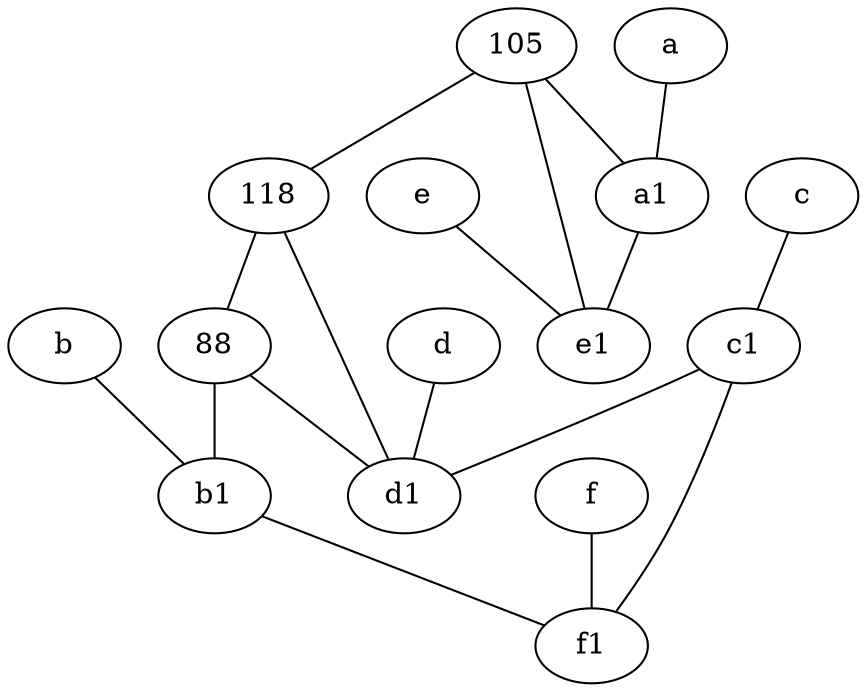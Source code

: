 graph {
	node [labelfontsize=50]
	88 [labelfontsize=50]
	e [labelfontsize=50 pos="7,9!"]
	a [labelfontsize=50 pos="8,2!"]
	c1 [labelfontsize=50 pos="4.5,3!"]
	118 [labelfontsize=50]
	f1 [labelfontsize=50 pos="3,8!"]
	a1 [labelfontsize=50 pos="8,3!"]
	c [labelfontsize=50 pos="4.5,2!"]
	e1 [labelfontsize=50 pos="7,7!"]
	f [labelfontsize=50 pos="3,9!"]
	105 [labelfontsize=50]
	d [labelfontsize=50 pos="2,5!"]
	b [labelfontsize=50 pos="10,4!"]
	d1 [labelfontsize=50 pos="3,5!"]
	b1 [labelfontsize=50 pos="9,4!"]
	d -- d1
	b -- b1
	a1 -- e1
	118 -- d1
	105 -- a1
	c1 -- d1
	f -- f1
	105 -- e1
	a -- a1
	b1 -- f1
	c -- c1
	105 -- 118
	e -- e1
	118 -- 88
	88 -- d1
	c1 -- f1
	88 -- b1
}
